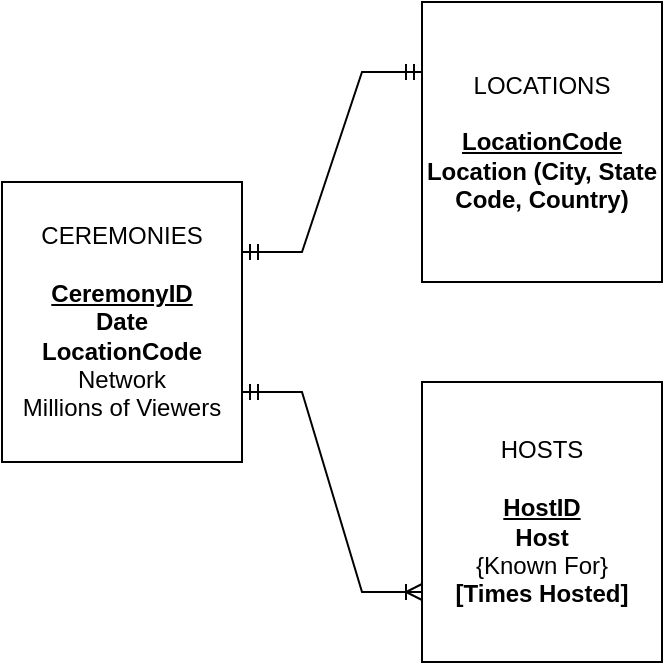 <mxfile version="24.7.12">
  <diagram name="Page-1" id="LyPDjLyX_83YloV64Puy">
    <mxGraphModel dx="1434" dy="746" grid="1" gridSize="10" guides="1" tooltips="1" connect="1" arrows="1" fold="1" page="1" pageScale="1" pageWidth="850" pageHeight="1100" math="0" shadow="0">
      <root>
        <mxCell id="0" />
        <mxCell id="1" parent="0" />
        <mxCell id="f_FJS0SzRyrYzlwSZuJV-1" value="&lt;div&gt;CEREMONIES&lt;/div&gt;&lt;div&gt;&lt;br&gt;&lt;/div&gt;&lt;div&gt;&lt;u&gt;&lt;b&gt;CeremonyID&lt;/b&gt;&lt;/u&gt;&lt;/div&gt;&lt;div&gt;&lt;b&gt;Date&lt;/b&gt;&lt;/div&gt;&lt;div&gt;&lt;b&gt;LocationCode&lt;/b&gt;&lt;/div&gt;&lt;div&gt;Network&lt;/div&gt;&lt;div&gt;Millions of Viewers&lt;/div&gt;" style="whiteSpace=wrap;html=1;align=center;" parent="1" vertex="1">
          <mxGeometry x="130" y="190" width="120" height="140" as="geometry" />
        </mxCell>
        <mxCell id="f_FJS0SzRyrYzlwSZuJV-2" value="&lt;div&gt;LOCATIONS&lt;/div&gt;&lt;div&gt;&lt;u style=&quot;background-color: initial;&quot;&gt;&lt;b&gt;&lt;br&gt;&lt;/b&gt;&lt;/u&gt;&lt;/div&gt;&lt;div&gt;&lt;u style=&quot;background-color: initial;&quot;&gt;&lt;b&gt;LocationCode&lt;/b&gt;&lt;/u&gt;&lt;/div&gt;&lt;div&gt;&lt;b&gt;Location (City, State Code, Country)&lt;/b&gt;&lt;/div&gt;" style="whiteSpace=wrap;html=1;align=center;" parent="1" vertex="1">
          <mxGeometry x="340" y="100" width="120" height="140" as="geometry" />
        </mxCell>
        <mxCell id="f_FJS0SzRyrYzlwSZuJV-3" value="&lt;div&gt;HOSTS&lt;/div&gt;&lt;div&gt;&lt;br&gt;&lt;/div&gt;&lt;div&gt;&lt;u&gt;&lt;b&gt;HostID&lt;/b&gt;&lt;/u&gt;&lt;/div&gt;&lt;div&gt;&lt;b&gt;Host&lt;/b&gt;&lt;/div&gt;&lt;div&gt;{Known For}&lt;/div&gt;&lt;div&gt;&lt;b&gt;[Times Hosted]&lt;/b&gt;&lt;/div&gt;" style="whiteSpace=wrap;html=1;align=center;" parent="1" vertex="1">
          <mxGeometry x="340" y="290" width="120" height="140" as="geometry" />
        </mxCell>
        <mxCell id="f_FJS0SzRyrYzlwSZuJV-6" value="" style="edgeStyle=entityRelationEdgeStyle;fontSize=12;html=1;endArrow=ERmandOne;startArrow=ERmandOne;rounded=0;exitX=1;exitY=0.25;exitDx=0;exitDy=0;entryX=0;entryY=0.25;entryDx=0;entryDy=0;" parent="1" source="f_FJS0SzRyrYzlwSZuJV-1" target="f_FJS0SzRyrYzlwSZuJV-2" edge="1">
          <mxGeometry width="100" height="100" relative="1" as="geometry">
            <mxPoint x="240" y="240" as="sourcePoint" />
            <mxPoint x="340" y="140" as="targetPoint" />
          </mxGeometry>
        </mxCell>
        <mxCell id="f_FJS0SzRyrYzlwSZuJV-8" value="" style="edgeStyle=entityRelationEdgeStyle;fontSize=12;html=1;endArrow=ERoneToMany;startArrow=ERmandOne;rounded=0;endFill=0;entryX=0;entryY=0.75;entryDx=0;entryDy=0;exitX=1;exitY=0.75;exitDx=0;exitDy=0;" parent="1" source="f_FJS0SzRyrYzlwSZuJV-1" target="f_FJS0SzRyrYzlwSZuJV-3" edge="1">
          <mxGeometry width="100" height="100" relative="1" as="geometry">
            <mxPoint x="160" y="500" as="sourcePoint" />
            <mxPoint x="260" y="400" as="targetPoint" />
          </mxGeometry>
        </mxCell>
      </root>
    </mxGraphModel>
  </diagram>
</mxfile>

